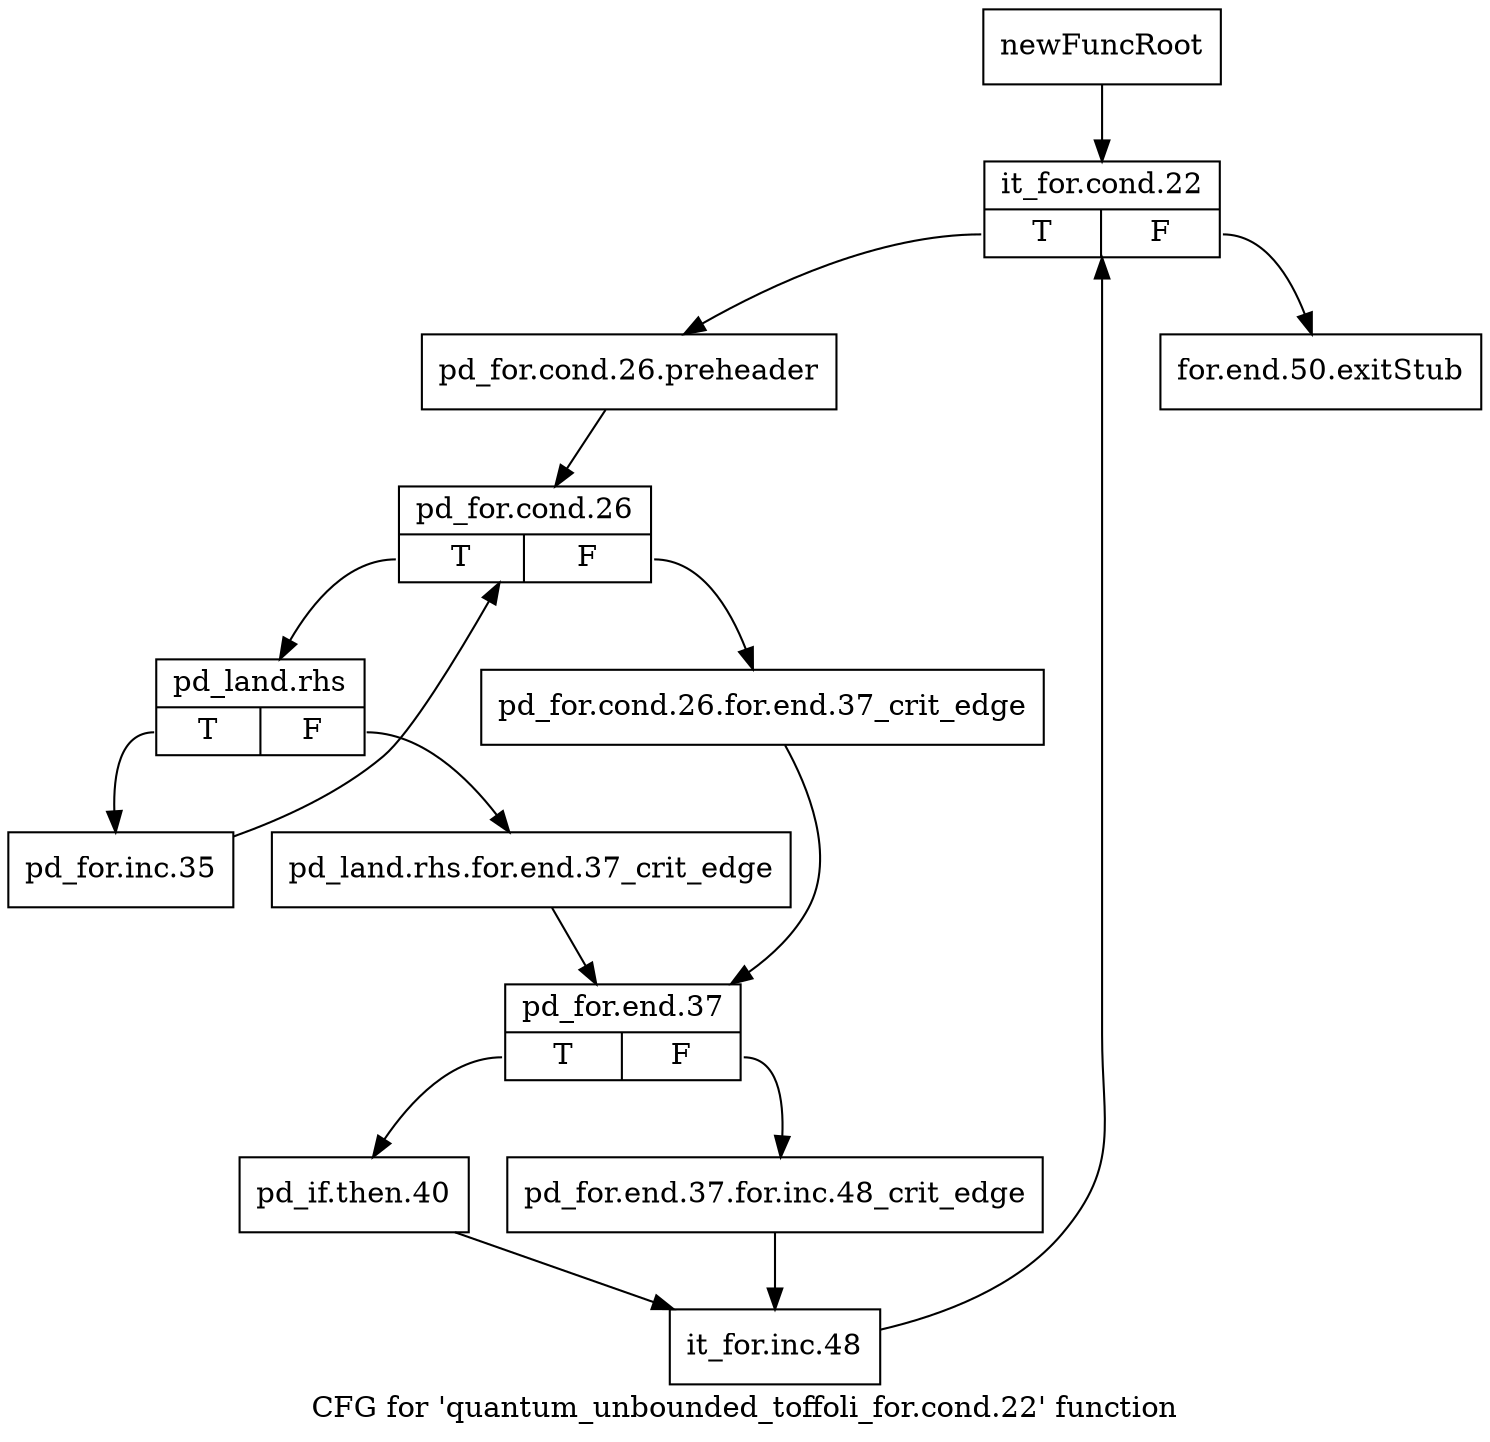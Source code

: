 digraph "CFG for 'quantum_unbounded_toffoli_for.cond.22' function" {
	label="CFG for 'quantum_unbounded_toffoli_for.cond.22' function";

	Node0x1633c40 [shape=record,label="{newFuncRoot}"];
	Node0x1633c40 -> Node0x15fda20;
	Node0x15fd9d0 [shape=record,label="{for.end.50.exitStub}"];
	Node0x15fda20 [shape=record,label="{it_for.cond.22|{<s0>T|<s1>F}}"];
	Node0x15fda20:s0 -> Node0x15fda70;
	Node0x15fda20:s1 -> Node0x15fd9d0;
	Node0x15fda70 [shape=record,label="{pd_for.cond.26.preheader}"];
	Node0x15fda70 -> Node0x15fdac0;
	Node0x15fdac0 [shape=record,label="{pd_for.cond.26|{<s0>T|<s1>F}}"];
	Node0x15fdac0:s0 -> Node0x15fdb60;
	Node0x15fdac0:s1 -> Node0x15fdb10;
	Node0x15fdb10 [shape=record,label="{pd_for.cond.26.for.end.37_crit_edge}"];
	Node0x15fdb10 -> Node0x15fdc00;
	Node0x15fdb60 [shape=record,label="{pd_land.rhs|{<s0>T|<s1>F}}"];
	Node0x15fdb60:s0 -> Node0x15fdd40;
	Node0x15fdb60:s1 -> Node0x15fdbb0;
	Node0x15fdbb0 [shape=record,label="{pd_land.rhs.for.end.37_crit_edge}"];
	Node0x15fdbb0 -> Node0x15fdc00;
	Node0x15fdc00 [shape=record,label="{pd_for.end.37|{<s0>T|<s1>F}}"];
	Node0x15fdc00:s0 -> Node0x15fdca0;
	Node0x15fdc00:s1 -> Node0x15fdc50;
	Node0x15fdc50 [shape=record,label="{pd_for.end.37.for.inc.48_crit_edge}"];
	Node0x15fdc50 -> Node0x15fdcf0;
	Node0x15fdca0 [shape=record,label="{pd_if.then.40}"];
	Node0x15fdca0 -> Node0x15fdcf0;
	Node0x15fdcf0 [shape=record,label="{it_for.inc.48}"];
	Node0x15fdcf0 -> Node0x15fda20;
	Node0x15fdd40 [shape=record,label="{pd_for.inc.35}"];
	Node0x15fdd40 -> Node0x15fdac0;
}
